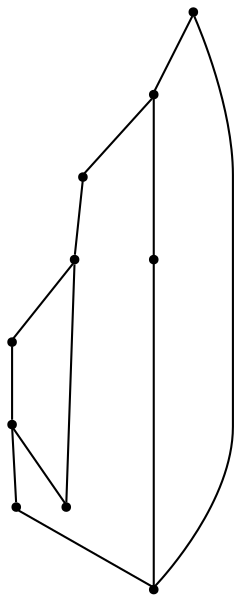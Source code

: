 graph {
  node [shape=point,comment="{\"directed\":false,\"doi\":\"10.1007/978-3-642-25878-7_7\",\"figure\":\"5 (10)\"}"]

  v0 [pos="1202.9794697078737,752.0958968600742"]
  v1 [pos="1156.7037097986313,798.3406895480092"]
  v2 [pos="1156.7037097986313,705.8511041721392"]
  v3 [pos="1064.1491675167492,890.8305292774879"]
  v4 [pos="1110.4280771510057,752.0958968600742"]
  v5 [pos="1064.1523331494654,613.3612644426605"]
  v6 [pos="971.6010042234061,798.3406895480091"]
  v7 [pos="1017.87670050184,752.0958968600742"]
  v8 [pos="971.6010042234061,705.8511041721392"]
  v9 [pos="925.3211083116198,752.0958968600743"]

  v0 -- v1 [id="-1",pos="1202.9794697078737,752.0958968600742 1156.7037097986313,798.3406895480092 1156.7037097986313,798.3406895480092 1156.7037097986313,798.3406895480092"]
  v9 -- v8 [id="-2",pos="925.3211083116198,752.0958968600743 971.6010042234061,705.8511041721392 971.6010042234061,705.8511041721392 971.6010042234061,705.8511041721392"]
  v6 -- v9 [id="-3",pos="971.6010042234061,798.3406895480091 925.3211083116198,752.0958968600743 925.3211083116198,752.0958968600743 925.3211083116198,752.0958968600743"]
  v8 -- v5 [id="-4",pos="971.6010042234061,705.8511041721392 1064.1523331494654,613.3612644426605 1064.1523331494654,613.3612644426605 1064.1523331494654,613.3612644426605"]
  v8 -- v7 [id="-5",pos="971.6010042234061,705.8511041721392 1017.87670050184,752.0958968600742 1017.87670050184,752.0958968600742 1017.87670050184,752.0958968600742"]
  v7 -- v6 [id="-6",pos="1017.87670050184,752.0958968600742 971.6010042234061,798.3406895480091 971.6010042234061,798.3406895480091 971.6010042234061,798.3406895480091"]
  v3 -- v6 [id="-7",pos="1064.1491675167492,890.8305292774879 971.6010042234061,798.3406895480091 971.6010042234061,798.3406895480091 971.6010042234061,798.3406895480091"]
  v5 -- v2 [id="-8",pos="1064.1523331494654,613.3612644426605 1156.7037097986313,705.8511041721392 1156.7037097986313,705.8511041721392 1156.7037097986313,705.8511041721392"]
  v4 -- v2 [id="-9",pos="1110.4280771510057,752.0958968600742 1156.7037097986313,705.8511041721392 1156.7037097986313,705.8511041721392 1156.7037097986313,705.8511041721392"]
  v1 -- v4 [id="-10",pos="1156.7037097986313,798.3406895480092 1110.4280771510057,752.0958968600742 1110.4280771510057,752.0958968600742 1110.4280771510057,752.0958968600742"]
  v1 -- v3 [id="-11",pos="1156.7037097986313,798.3406895480092 1064.1491675167492,890.8305292774879 1064.1491675167492,890.8305292774879 1064.1491675167492,890.8305292774879"]
  v2 -- v0 [id="-12",pos="1156.7037097986313,705.8511041721392 1202.9794697078737,752.0958968600742 1202.9794697078737,752.0958968600742 1202.9794697078737,752.0958968600742"]
}